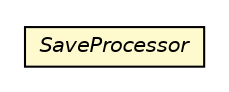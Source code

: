 #!/usr/local/bin/dot
#
# Class diagram 
# Generated by UMLGraph version 5.1 (http://www.umlgraph.org/)
#

digraph G {
	edge [fontname="Helvetica",fontsize=10,labelfontname="Helvetica",labelfontsize=10];
	node [fontname="Helvetica",fontsize=10,shape=plaintext];
	nodesep=0.25;
	ranksep=0.5;
	// com.connectlife.coreserver.environment.SaveProcessor
	c1390 [label=<<table title="com.connectlife.coreserver.environment.SaveProcessor" border="0" cellborder="1" cellspacing="0" cellpadding="2" port="p" bgcolor="lemonChiffon" href="./SaveProcessor.html">
		<tr><td><table border="0" cellspacing="0" cellpadding="1">
<tr><td align="center" balign="center"><font face="Helvetica-Oblique"> SaveProcessor </font></td></tr>
		</table></td></tr>
		</table>>, fontname="Helvetica", fontcolor="black", fontsize=10.0];
}

